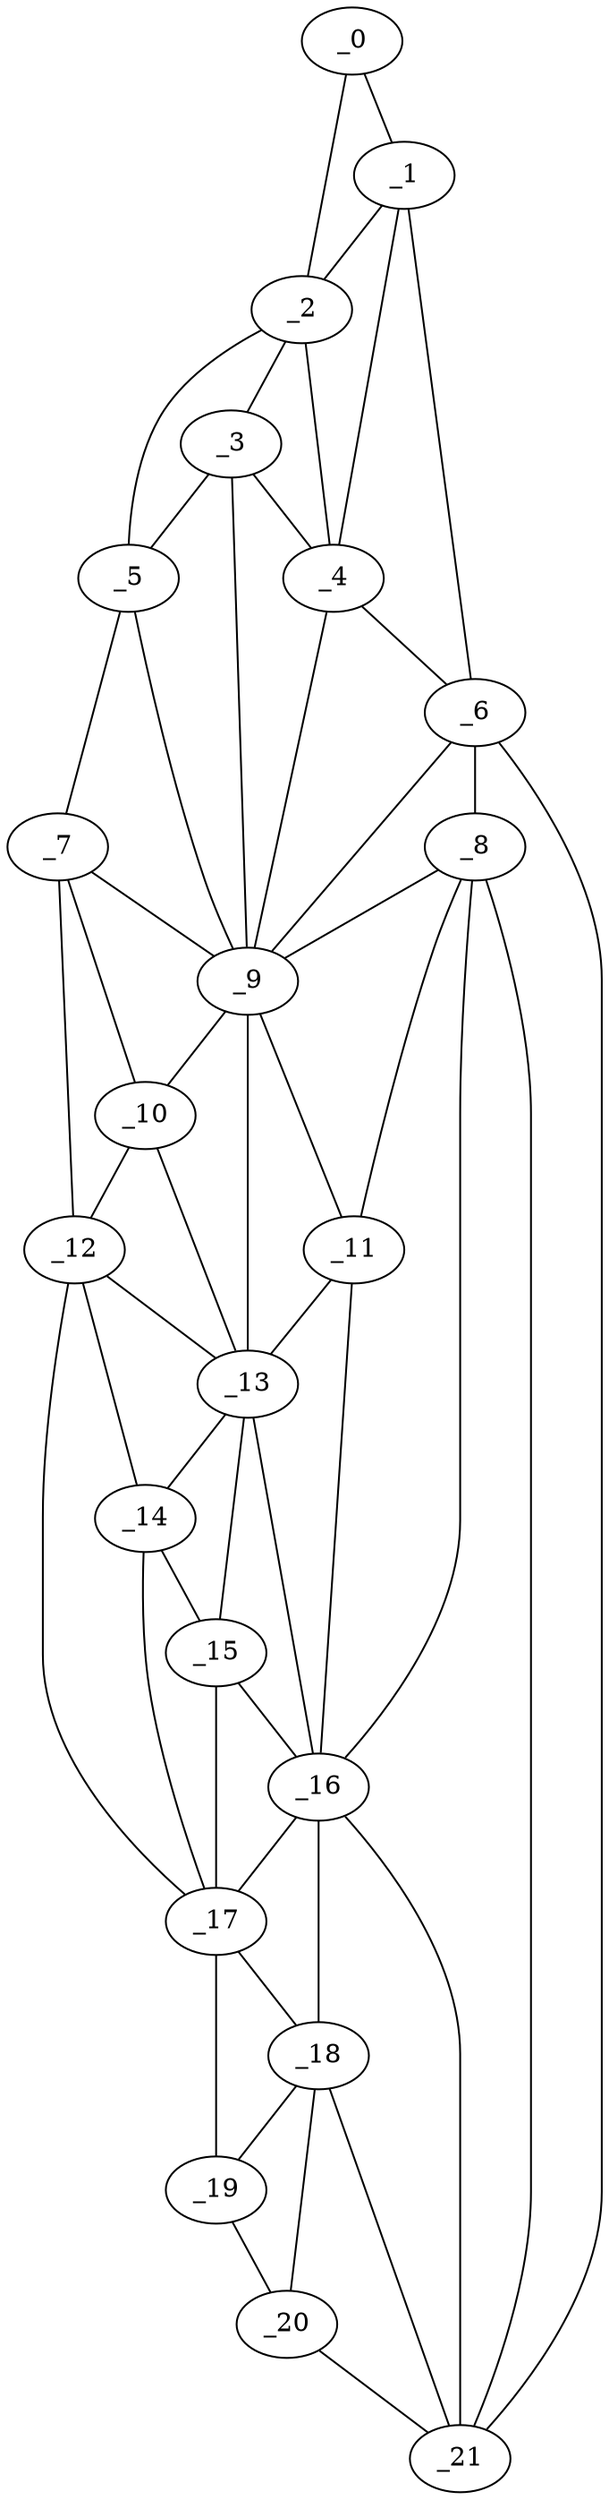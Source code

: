 graph "obj78__330.gxl" {
	_0	 [x=5,
		y=79];
	_1	 [x=20,
		y=78];
	_0 -- _1	 [valence=1];
	_2	 [x=22,
		y=61];
	_0 -- _2	 [valence=1];
	_1 -- _2	 [valence=2];
	_4	 [x=39,
		y=61];
	_1 -- _4	 [valence=2];
	_6	 [x=50,
		y=75];
	_1 -- _6	 [valence=1];
	_3	 [x=38,
		y=55];
	_2 -- _3	 [valence=2];
	_2 -- _4	 [valence=1];
	_5	 [x=50,
		y=40];
	_2 -- _5	 [valence=1];
	_3 -- _4	 [valence=2];
	_3 -- _5	 [valence=2];
	_9	 [x=69,
		y=51];
	_3 -- _9	 [valence=2];
	_4 -- _6	 [valence=2];
	_4 -- _9	 [valence=2];
	_7	 [x=65,
		y=34];
	_5 -- _7	 [valence=1];
	_5 -- _9	 [valence=2];
	_8	 [x=68,
		y=71];
	_6 -- _8	 [valence=2];
	_6 -- _9	 [valence=2];
	_21	 [x=126,
		y=67];
	_6 -- _21	 [valence=1];
	_7 -- _9	 [valence=2];
	_10	 [x=73,
		y=36];
	_7 -- _10	 [valence=2];
	_12	 [x=81,
		y=37];
	_7 -- _12	 [valence=1];
	_8 -- _9	 [valence=1];
	_11	 [x=75,
		y=59];
	_8 -- _11	 [valence=2];
	_16	 [x=103,
		y=63];
	_8 -- _16	 [valence=2];
	_8 -- _21	 [valence=2];
	_9 -- _10	 [valence=1];
	_9 -- _11	 [valence=1];
	_13	 [x=83,
		y=49];
	_9 -- _13	 [valence=2];
	_10 -- _12	 [valence=1];
	_10 -- _13	 [valence=2];
	_11 -- _13	 [valence=2];
	_11 -- _16	 [valence=1];
	_12 -- _13	 [valence=2];
	_14	 [x=91,
		y=42];
	_12 -- _14	 [valence=1];
	_17	 [x=114,
		y=47];
	_12 -- _17	 [valence=1];
	_13 -- _14	 [valence=2];
	_15	 [x=97,
		y=45];
	_13 -- _15	 [valence=1];
	_13 -- _16	 [valence=2];
	_14 -- _15	 [valence=2];
	_14 -- _17	 [valence=1];
	_15 -- _16	 [valence=1];
	_15 -- _17	 [valence=2];
	_16 -- _17	 [valence=2];
	_18	 [x=119,
		y=55];
	_16 -- _18	 [valence=2];
	_16 -- _21	 [valence=1];
	_17 -- _18	 [valence=1];
	_19	 [x=126,
		y=52];
	_17 -- _19	 [valence=1];
	_18 -- _19	 [valence=2];
	_20	 [x=126,
		y=60];
	_18 -- _20	 [valence=2];
	_18 -- _21	 [valence=2];
	_19 -- _20	 [valence=1];
	_20 -- _21	 [valence=1];
}
